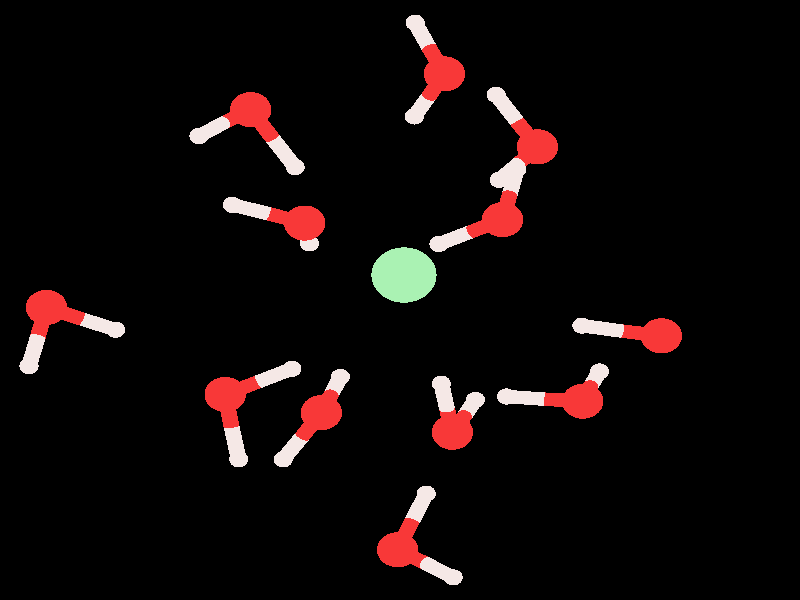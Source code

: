 #include "colors.inc"
#include "finish.inc"

global_settings {assumed_gamma 1 max_trace_level 6}
background {color White transmit 1.0}
camera {orthographic angle 0
  right -10.07*x up 8.89*y
  direction 50.00*z
  location <0,0,50.00> look_at <0,0,0>}


light_source {<  2.00,   3.00,  40.00> color White
  area_light <0.70, 0, 0>, <0, 0.70, 0>, 3, 3
  adaptive 1 jitter}
// no fog
#declare simple = finish {phong 0.7}
#declare pale = finish {ambient 0.5 diffuse 0.85 roughness 0.001 specular 0.200 }
#declare intermediate = finish {ambient 0.3 diffuse 0.6 specular 0.1 roughness 0.04}
#declare vmd = finish {ambient 0.0 diffuse 0.65 phong 0.1 phong_size 40.0 specular 0.5 }
#declare jmol = finish {ambient 0.2 diffuse 0.6 specular 1 roughness 0.001 metallic}
#declare ase2 = finish {ambient 0.05 brilliance 3 diffuse 0.6 metallic specular 0.7 roughness 0.04 reflection 0.15}
#declare ase3 = finish {ambient 0.15 brilliance 2 diffuse 0.6 metallic specular 1.0 roughness 0.001 reflection 0.0}
#declare glass = finish {ambient 0.05 diffuse 0.3 specular 1.0 roughness 0.001}
#declare glass2 = finish {ambient 0.01 diffuse 0.3 specular 1.0 reflection 0.25 roughness 0.001}
#declare Rcell = 0.050;
#declare Rbond = 0.100;

#macro atom(LOC, R, COL, TRANS, FIN)
  sphere{LOC, R texture{pigment{color COL transmit TRANS} finish{FIN}}}
#end
#macro constrain(LOC, R, COL, TRANS FIN)
union{torus{R, Rcell rotate 45*z texture{pigment{color COL transmit TRANS} finish{FIN}}}
     torus{R, Rcell rotate -45*z texture{pigment{color COL transmit TRANS} finish{FIN}}}
     translate LOC}
#end

// no cell vertices
atom(<  0.66,  -1.96,  -5.87>, 0.26, rgb <0.94, 0.04, 0.04>, 0.0, jmol) // #0
atom(<  0.52,  -1.24,  -5.24>, 0.12, rgb <0.91, 0.81, 0.79>, 0.0, jmol) // #1
atom(<  0.95,  -1.48,  -6.71>, 0.12, rgb <0.91, 0.81, 0.79>, 0.0, jmol) // #2
atom(< -0.03,  -3.70,  -3.66>, 0.26, rgb <0.94, 0.04, 0.04>, 0.0, jmol) // #3
atom(<  0.33,  -2.87,  -4.03>, 0.12, rgb <0.91, 0.81, 0.79>, 0.0, jmol) // #4
atom(<  0.67,  -4.11,  -3.06>, 0.12, rgb <0.91, 0.81, 0.79>, 0.0, jmol) // #5
atom(<  3.29,  -0.53,  -4.09>, 0.26, rgb <0.94, 0.04, 0.04>, 0.0, jmol) // #6
atom(<  2.29,  -0.38,  -3.82>, 0.12, rgb <0.91, 0.81, 0.79>, 0.0, jmol) // #7
atom(<  3.27,  -0.66,  -5.07>, 0.12, rgb <0.91, 0.81, 0.79>, 0.0, jmol) // #8
atom(<  0.56,   3.35,  -2.17>, 0.26, rgb <0.94, 0.04, 0.04>, 0.0, jmol) // #9
atom(<  0.18,   2.72,  -2.84>, 0.12, rgb <0.91, 0.81, 0.79>, 0.0, jmol) // #10
atom(<  0.19,   4.11,  -2.65>, 0.12, rgb <0.91, 0.81, 0.79>, 0.0, jmol) // #11
atom(<  1.73,   2.27,  -5.30>, 0.26, rgb <0.94, 0.04, 0.04>, 0.0, jmol) // #12
atom(<  1.25,   1.78,  -4.66>, 0.12, rgb <0.91, 0.81, 0.79>, 0.0, jmol) // #13
atom(<  1.21,   3.04,  -5.27>, 0.12, rgb <0.91, 0.81, 0.79>, 0.0, jmol) // #14
atom(<  1.29,   1.19,   0.00>, 0.26, rgb <0.94, 0.04, 0.04>, 0.0, jmol) // #15
atom(<  1.47,   1.93,  -0.58>, 0.12, rgb <0.91, 0.81, 0.79>, 0.0, jmol) // #16
atom(<  0.49,   0.83,  -0.37>, 0.12, rgb <0.91, 0.81, 0.79>, 0.0, jmol) // #17
atom(<  2.30,  -1.50,  -1.05>, 0.26, rgb <0.94, 0.04, 0.04>, 0.0, jmol) // #18
atom(<  2.51,  -1.06,  -1.92>, 0.12, rgb <0.91, 0.81, 0.79>, 0.0, jmol) // #19
atom(<  1.34,  -1.43,  -1.09>, 0.12, rgb <0.91, 0.81, 0.79>, 0.0, jmol) // #20
atom(< -0.99,  -1.67,  -1.38>, 0.26, rgb <0.94, 0.04, 0.04>, 0.0, jmol) // #21
atom(< -0.75,  -1.14,  -2.18>, 0.12, rgb <0.91, 0.81, 0.79>, 0.0, jmol) // #22
atom(< -1.47,  -2.36,  -1.78>, 0.12, rgb <0.91, 0.81, 0.79>, 0.0, jmol) // #23
atom(< -2.20,  -1.40,  -5.08>, 0.26, rgb <0.94, 0.04, 0.04>, 0.0, jmol) // #24
atom(< -1.36,  -1.02,  -4.87>, 0.12, rgb <0.91, 0.81, 0.79>, 0.0, jmol) // #25
atom(< -2.03,  -2.36,  -5.23>, 0.12, rgb <0.91, 0.81, 0.79>, 0.0, jmol) // #26
atom(< -4.45,  -0.11,  -3.91>, 0.26, rgb <0.94, 0.04, 0.04>, 0.0, jmol) // #27
atom(< -3.58,  -0.44,  -4.14>, 0.12, rgb <0.91, 0.81, 0.79>, 0.0, jmol) // #28
atom(< -4.67,  -0.98,  -3.56>, 0.12, rgb <0.91, 0.81, 0.79>, 0.0, jmol) // #29
atom(< -1.88,   2.82,  -3.41>, 0.26, rgb <0.94, 0.04, 0.04>, 0.0, jmol) // #30
atom(< -1.32,   1.97,  -3.59>, 0.12, rgb <0.91, 0.81, 0.79>, 0.0, jmol) // #31
atom(< -2.53,   2.43,  -2.83>, 0.12, rgb <0.91, 0.81, 0.79>, 0.0, jmol) // #32
atom(< -1.20,   1.14,  -0.64>, 0.26, rgb <0.94, 0.04, 0.04>, 0.0, jmol) // #33
atom(< -2.11,   1.41,  -0.46>, 0.12, rgb <0.91, 0.81, 0.79>, 0.0, jmol) // #34
atom(< -1.14,   0.84,  -1.59>, 0.12, rgb <0.91, 0.81, 0.79>, 0.0, jmol) // #35
atom(<  0.05,   0.37,  -3.45>, 0.41, rgb <0.40, 0.89, 0.45>, 0.0, jmol) // #36
cylinder {<  0.66,  -1.96,  -5.87>, <  0.59,  -1.60,  -5.56>, Rbond texture{pigment {color rgb <0.94, 0.04, 0.04> transmit 0.0} finish{jmol}}}
cylinder {<  0.52,  -1.24,  -5.24>, <  0.59,  -1.60,  -5.56>, Rbond texture{pigment {color rgb <0.91, 0.81, 0.79> transmit 0.0} finish{jmol}}}
cylinder {<  0.66,  -1.96,  -5.87>, <  0.81,  -1.72,  -6.29>, Rbond texture{pigment {color rgb <0.94, 0.04, 0.04> transmit 0.0} finish{jmol}}}
cylinder {<  0.95,  -1.48,  -6.71>, <  0.81,  -1.72,  -6.29>, Rbond texture{pigment {color rgb <0.91, 0.81, 0.79> transmit 0.0} finish{jmol}}}
cylinder {< -0.03,  -3.70,  -3.66>, <  0.15,  -3.28,  -3.85>, Rbond texture{pigment {color rgb <0.94, 0.04, 0.04> transmit 0.0} finish{jmol}}}
cylinder {<  0.33,  -2.87,  -4.03>, <  0.15,  -3.28,  -3.85>, Rbond texture{pigment {color rgb <0.91, 0.81, 0.79> transmit 0.0} finish{jmol}}}
cylinder {< -0.03,  -3.70,  -3.66>, <  0.32,  -3.90,  -3.36>, Rbond texture{pigment {color rgb <0.94, 0.04, 0.04> transmit 0.0} finish{jmol}}}
cylinder {<  0.67,  -4.11,  -3.06>, <  0.32,  -3.90,  -3.36>, Rbond texture{pigment {color rgb <0.91, 0.81, 0.79> transmit 0.0} finish{jmol}}}
cylinder {<  3.29,  -0.53,  -4.09>, <  3.28,  -0.59,  -4.58>, Rbond texture{pigment {color rgb <0.94, 0.04, 0.04> transmit 0.0} finish{jmol}}}
cylinder {<  3.27,  -0.66,  -5.07>, <  3.28,  -0.59,  -4.58>, Rbond texture{pigment {color rgb <0.91, 0.81, 0.79> transmit 0.0} finish{jmol}}}
cylinder {<  3.29,  -0.53,  -4.09>, <  2.79,  -0.46,  -3.95>, Rbond texture{pigment {color rgb <0.94, 0.04, 0.04> transmit 0.0} finish{jmol}}}
cylinder {<  2.29,  -0.38,  -3.82>, <  2.79,  -0.46,  -3.95>, Rbond texture{pigment {color rgb <0.91, 0.81, 0.79> transmit 0.0} finish{jmol}}}
cylinder {<  0.56,   3.35,  -2.17>, <  0.37,   3.03,  -2.51>, Rbond texture{pigment {color rgb <0.94, 0.04, 0.04> transmit 0.0} finish{jmol}}}
cylinder {<  0.18,   2.72,  -2.84>, <  0.37,   3.03,  -2.51>, Rbond texture{pigment {color rgb <0.91, 0.81, 0.79> transmit 0.0} finish{jmol}}}
cylinder {<  0.56,   3.35,  -2.17>, <  0.37,   3.73,  -2.41>, Rbond texture{pigment {color rgb <0.94, 0.04, 0.04> transmit 0.0} finish{jmol}}}
cylinder {<  0.19,   4.11,  -2.65>, <  0.37,   3.73,  -2.41>, Rbond texture{pigment {color rgb <0.91, 0.81, 0.79> transmit 0.0} finish{jmol}}}
cylinder {<  1.73,   2.27,  -5.30>, <  1.49,   2.02,  -4.98>, Rbond texture{pigment {color rgb <0.94, 0.04, 0.04> transmit 0.0} finish{jmol}}}
cylinder {<  1.25,   1.78,  -4.66>, <  1.49,   2.02,  -4.98>, Rbond texture{pigment {color rgb <0.91, 0.81, 0.79> transmit 0.0} finish{jmol}}}
cylinder {<  1.73,   2.27,  -5.30>, <  1.47,   2.65,  -5.28>, Rbond texture{pigment {color rgb <0.94, 0.04, 0.04> transmit 0.0} finish{jmol}}}
cylinder {<  1.21,   3.04,  -5.27>, <  1.47,   2.65,  -5.28>, Rbond texture{pigment {color rgb <0.91, 0.81, 0.79> transmit 0.0} finish{jmol}}}
cylinder {<  1.29,   1.19,   0.00>, <  0.89,   1.01,  -0.19>, Rbond texture{pigment {color rgb <0.94, 0.04, 0.04> transmit 0.0} finish{jmol}}}
cylinder {<  0.49,   0.83,  -0.37>, <  0.89,   1.01,  -0.19>, Rbond texture{pigment {color rgb <0.91, 0.81, 0.79> transmit 0.0} finish{jmol}}}
cylinder {<  1.29,   1.19,   0.00>, <  1.38,   1.56,  -0.29>, Rbond texture{pigment {color rgb <0.94, 0.04, 0.04> transmit 0.0} finish{jmol}}}
cylinder {<  1.47,   1.93,  -0.58>, <  1.38,   1.56,  -0.29>, Rbond texture{pigment {color rgb <0.91, 0.81, 0.79> transmit 0.0} finish{jmol}}}
cylinder {<  2.30,  -1.50,  -1.05>, <  1.82,  -1.47,  -1.07>, Rbond texture{pigment {color rgb <0.94, 0.04, 0.04> transmit 0.0} finish{jmol}}}
cylinder {<  1.34,  -1.43,  -1.09>, <  1.82,  -1.47,  -1.07>, Rbond texture{pigment {color rgb <0.91, 0.81, 0.79> transmit 0.0} finish{jmol}}}
cylinder {<  2.30,  -1.50,  -1.05>, <  2.40,  -1.28,  -1.49>, Rbond texture{pigment {color rgb <0.94, 0.04, 0.04> transmit 0.0} finish{jmol}}}
cylinder {<  2.51,  -1.06,  -1.92>, <  2.40,  -1.28,  -1.49>, Rbond texture{pigment {color rgb <0.91, 0.81, 0.79> transmit 0.0} finish{jmol}}}
cylinder {< -0.99,  -1.67,  -1.38>, < -0.87,  -1.41,  -1.78>, Rbond texture{pigment {color rgb <0.94, 0.04, 0.04> transmit 0.0} finish{jmol}}}
cylinder {< -0.75,  -1.14,  -2.18>, < -0.87,  -1.41,  -1.78>, Rbond texture{pigment {color rgb <0.91, 0.81, 0.79> transmit 0.0} finish{jmol}}}
cylinder {< -0.99,  -1.67,  -1.38>, < -1.23,  -2.02,  -1.58>, Rbond texture{pigment {color rgb <0.94, 0.04, 0.04> transmit 0.0} finish{jmol}}}
cylinder {< -1.47,  -2.36,  -1.78>, < -1.23,  -2.02,  -1.58>, Rbond texture{pigment {color rgb <0.91, 0.81, 0.79> transmit 0.0} finish{jmol}}}
cylinder {< -2.20,  -1.40,  -5.08>, < -1.78,  -1.21,  -4.97>, Rbond texture{pigment {color rgb <0.94, 0.04, 0.04> transmit 0.0} finish{jmol}}}
cylinder {< -1.36,  -1.02,  -4.87>, < -1.78,  -1.21,  -4.97>, Rbond texture{pigment {color rgb <0.91, 0.81, 0.79> transmit 0.0} finish{jmol}}}
cylinder {< -2.20,  -1.40,  -5.08>, < -2.12,  -1.88,  -5.16>, Rbond texture{pigment {color rgb <0.94, 0.04, 0.04> transmit 0.0} finish{jmol}}}
cylinder {< -2.03,  -2.36,  -5.23>, < -2.12,  -1.88,  -5.16>, Rbond texture{pigment {color rgb <0.91, 0.81, 0.79> transmit 0.0} finish{jmol}}}
cylinder {< -4.45,  -0.11,  -3.91>, < -4.56,  -0.55,  -3.73>, Rbond texture{pigment {color rgb <0.94, 0.04, 0.04> transmit 0.0} finish{jmol}}}
cylinder {< -4.67,  -0.98,  -3.56>, < -4.56,  -0.55,  -3.73>, Rbond texture{pigment {color rgb <0.91, 0.81, 0.79> transmit 0.0} finish{jmol}}}
cylinder {< -4.45,  -0.11,  -3.91>, < -4.01,  -0.28,  -4.02>, Rbond texture{pigment {color rgb <0.94, 0.04, 0.04> transmit 0.0} finish{jmol}}}
cylinder {< -3.58,  -0.44,  -4.14>, < -4.01,  -0.28,  -4.02>, Rbond texture{pigment {color rgb <0.91, 0.81, 0.79> transmit 0.0} finish{jmol}}}
cylinder {< -1.88,   2.82,  -3.41>, < -2.21,   2.63,  -3.12>, Rbond texture{pigment {color rgb <0.94, 0.04, 0.04> transmit 0.0} finish{jmol}}}
cylinder {< -2.53,   2.43,  -2.83>, < -2.21,   2.63,  -3.12>, Rbond texture{pigment {color rgb <0.91, 0.81, 0.79> transmit 0.0} finish{jmol}}}
cylinder {< -1.88,   2.82,  -3.41>, < -1.60,   2.39,  -3.50>, Rbond texture{pigment {color rgb <0.94, 0.04, 0.04> transmit 0.0} finish{jmol}}}
cylinder {< -1.32,   1.97,  -3.59>, < -1.60,   2.39,  -3.50>, Rbond texture{pigment {color rgb <0.91, 0.81, 0.79> transmit 0.0} finish{jmol}}}
cylinder {< -1.20,   1.14,  -0.64>, < -1.17,   0.99,  -1.11>, Rbond texture{pigment {color rgb <0.94, 0.04, 0.04> transmit 0.0} finish{jmol}}}
cylinder {< -1.14,   0.84,  -1.59>, < -1.17,   0.99,  -1.11>, Rbond texture{pigment {color rgb <0.91, 0.81, 0.79> transmit 0.0} finish{jmol}}}
cylinder {< -1.20,   1.14,  -0.64>, < -1.66,   1.28,  -0.55>, Rbond texture{pigment {color rgb <0.94, 0.04, 0.04> transmit 0.0} finish{jmol}}}
cylinder {< -2.11,   1.41,  -0.46>, < -1.66,   1.28,  -0.55>, Rbond texture{pigment {color rgb <0.91, 0.81, 0.79> transmit 0.0} finish{jmol}}}
// no constraints
